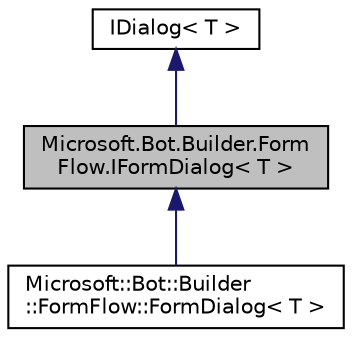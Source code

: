 digraph "Microsoft.Bot.Builder.FormFlow.IFormDialog&lt; T &gt;"
{
  edge [fontname="Helvetica",fontsize="10",labelfontname="Helvetica",labelfontsize="10"];
  node [fontname="Helvetica",fontsize="10",shape=record];
  Node1 [label="Microsoft.Bot.Builder.Form\lFlow.IFormDialog\< T \>",height=0.2,width=0.4,color="black", fillcolor="grey75", style="filled", fontcolor="black"];
  Node2 -> Node1 [dir="back",color="midnightblue",fontsize="10",style="solid",fontname="Helvetica"];
  Node2 [label="IDialog\< T \>",height=0.2,width=0.4,color="black", fillcolor="white", style="filled",URL="$dd/d5e/interface_microsoft_1_1_bot_1_1_builder_1_1_dialogs_1_1_i_dialog.html"];
  Node1 -> Node3 [dir="back",color="midnightblue",fontsize="10",style="solid",fontname="Helvetica"];
  Node3 [label="Microsoft::Bot::Builder\l::FormFlow::FormDialog\< T \>",height=0.2,width=0.4,color="black", fillcolor="white", style="filled",URL="$db/de5/class_microsoft_1_1_bot_1_1_builder_1_1_form_flow_1_1_form_dialog.html",tooltip="Form dialog to fill in your state. "];
}
